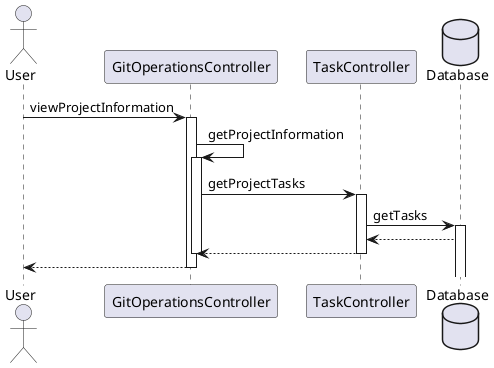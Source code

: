 @startuml sequence_diagram5
actor User as user
participant "GitOperationsController" as a1
participant "TaskController" as a2
database "Database" as db

user -> a1: viewProjectInformation
activate a1

a1 -> a1: getProjectInformation
activate a1

a1 -> a2: getProjectTasks
activate a2

a2 -> db: getTasks
activate db

db --> a2
a2 --> a1
deactivate a2
deactivate a1

a1 --> user
deactivate a1

@enduml